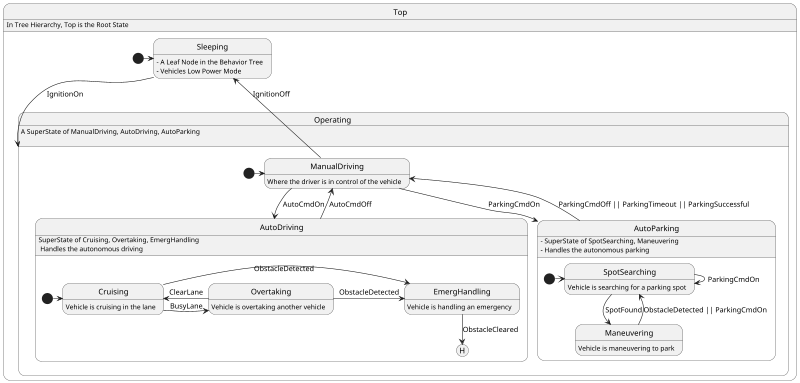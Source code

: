 @startuml vehicle_statechart
scale 800 width

state Top{
  
  [*] -> Sleeping
  Sleeping --> Operating : IgnitionOn
}

state Operating{
  [*] -> ManualDriving
  ManualDriving -> Sleeping : IgnitionOff
  ManualDriving --> AutoDriving : AutoCmdOn
  AutoDriving --> ManualDriving : AutoCmdOff
  ManualDriving --> AutoParking : ParkingCmdOn
  AutoParking --> ManualDriving : ParkingCmdOff || ParkingTimeout || ParkingSuccessful
}

state AutoDriving {
  [*] -> Cruising
  EmergHandling --> [H] : ObstacleCleared
  Cruising -> EmergHandling : ObstacleDetected
  Overtaking -> EmergHandling : ObstacleDetected
  Cruising -> Overtaking : BusyLane
  Overtaking -> Cruising : ClearLane
}

state AutoParking {
  [*] -> SpotSearching
  SpotSearching -> SpotSearching : ParkingCmdOn
  SpotSearching -> Maneuvering : SpotFound
  Maneuvering --> SpotSearching : ObstacleDetected || ParkingCmdOn
}

Top: In Tree Hierarchy, Top is the Root State
Sleeping: - A Leaf Node in the Behavior Tree\n- Vehicles Low Power Mode
Operating: A SuperState of ManualDriving, AutoDriving, AutoParking\n
ManualDriving: Where the driver is in control of the vehicle
AutoDriving: SuperState of Cruising, Overtaking, EmergHandling\n Handles the autonomous driving
Cruising: Vehicle is cruising in the lane
Overtaking: Vehicle is overtaking another vehicle
EmergHandling: Vehicle is handling an emergency
AutoParking: - SuperState of SpotSearching, Maneuvering\n- Handles the autonomous parking
SpotSearching: Vehicle is searching for a parking spot
Maneuvering: Vehicle is maneuvering to park
 
@enduml